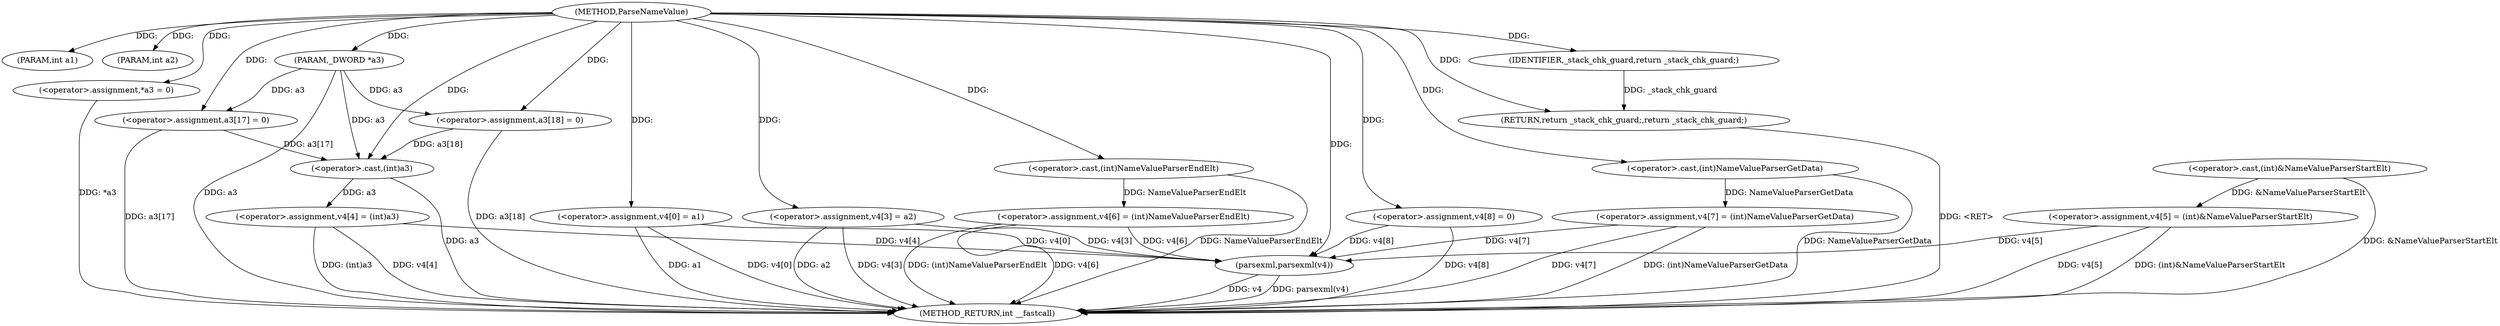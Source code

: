 digraph ParseNameValue {  
"1000102" [label = "(METHOD,ParseNameValue)" ]
"1000170" [label = "(METHOD_RETURN,int __fastcall)" ]
"1000103" [label = "(PARAM,int a1)" ]
"1000104" [label = "(PARAM,int a2)" ]
"1000105" [label = "(PARAM,_DWORD *a3)" ]
"1000108" [label = "(<operator>.assignment,*a3 = 0)" ]
"1000112" [label = "(<operator>.assignment,a3[17] = 0)" ]
"1000117" [label = "(<operator>.assignment,a3[18] = 0)" ]
"1000122" [label = "(<operator>.assignment,v4[0] = a1)" ]
"1000127" [label = "(<operator>.assignment,v4[3] = a2)" ]
"1000132" [label = "(<operator>.assignment,v4[4] = (int)a3)" ]
"1000136" [label = "(<operator>.cast,(int)a3)" ]
"1000139" [label = "(<operator>.assignment,v4[5] = (int)&NameValueParserStartElt)" ]
"1000143" [label = "(<operator>.cast,(int)&NameValueParserStartElt)" ]
"1000147" [label = "(<operator>.assignment,v4[6] = (int)NameValueParserEndElt)" ]
"1000151" [label = "(<operator>.cast,(int)NameValueParserEndElt)" ]
"1000154" [label = "(<operator>.assignment,v4[7] = (int)NameValueParserGetData)" ]
"1000158" [label = "(<operator>.cast,(int)NameValueParserGetData)" ]
"1000161" [label = "(<operator>.assignment,v4[8] = 0)" ]
"1000166" [label = "(parsexml,parsexml(v4))" ]
"1000168" [label = "(RETURN,return _stack_chk_guard;,return _stack_chk_guard;)" ]
"1000169" [label = "(IDENTIFIER,_stack_chk_guard,return _stack_chk_guard;)" ]
  "1000166" -> "1000170"  [ label = "DDG: v4"] 
  "1000154" -> "1000170"  [ label = "DDG: (int)NameValueParserGetData"] 
  "1000136" -> "1000170"  [ label = "DDG: a3"] 
  "1000127" -> "1000170"  [ label = "DDG: a2"] 
  "1000122" -> "1000170"  [ label = "DDG: a1"] 
  "1000158" -> "1000170"  [ label = "DDG: NameValueParserGetData"] 
  "1000132" -> "1000170"  [ label = "DDG: (int)a3"] 
  "1000139" -> "1000170"  [ label = "DDG: (int)&NameValueParserStartElt"] 
  "1000112" -> "1000170"  [ label = "DDG: a3[17]"] 
  "1000127" -> "1000170"  [ label = "DDG: v4[3]"] 
  "1000108" -> "1000170"  [ label = "DDG: *a3"] 
  "1000166" -> "1000170"  [ label = "DDG: parsexml(v4)"] 
  "1000117" -> "1000170"  [ label = "DDG: a3[18]"] 
  "1000105" -> "1000170"  [ label = "DDG: a3"] 
  "1000151" -> "1000170"  [ label = "DDG: NameValueParserEndElt"] 
  "1000132" -> "1000170"  [ label = "DDG: v4[4]"] 
  "1000147" -> "1000170"  [ label = "DDG: v4[6]"] 
  "1000154" -> "1000170"  [ label = "DDG: v4[7]"] 
  "1000139" -> "1000170"  [ label = "DDG: v4[5]"] 
  "1000143" -> "1000170"  [ label = "DDG: &NameValueParserStartElt"] 
  "1000122" -> "1000170"  [ label = "DDG: v4[0]"] 
  "1000161" -> "1000170"  [ label = "DDG: v4[8]"] 
  "1000147" -> "1000170"  [ label = "DDG: (int)NameValueParserEndElt"] 
  "1000168" -> "1000170"  [ label = "DDG: <RET>"] 
  "1000102" -> "1000103"  [ label = "DDG: "] 
  "1000102" -> "1000104"  [ label = "DDG: "] 
  "1000102" -> "1000105"  [ label = "DDG: "] 
  "1000102" -> "1000108"  [ label = "DDG: "] 
  "1000102" -> "1000112"  [ label = "DDG: "] 
  "1000105" -> "1000112"  [ label = "DDG: a3"] 
  "1000102" -> "1000117"  [ label = "DDG: "] 
  "1000105" -> "1000117"  [ label = "DDG: a3"] 
  "1000102" -> "1000122"  [ label = "DDG: "] 
  "1000102" -> "1000127"  [ label = "DDG: "] 
  "1000136" -> "1000132"  [ label = "DDG: a3"] 
  "1000112" -> "1000136"  [ label = "DDG: a3[17]"] 
  "1000117" -> "1000136"  [ label = "DDG: a3[18]"] 
  "1000105" -> "1000136"  [ label = "DDG: a3"] 
  "1000102" -> "1000136"  [ label = "DDG: "] 
  "1000143" -> "1000139"  [ label = "DDG: &NameValueParserStartElt"] 
  "1000151" -> "1000147"  [ label = "DDG: NameValueParserEndElt"] 
  "1000102" -> "1000151"  [ label = "DDG: "] 
  "1000158" -> "1000154"  [ label = "DDG: NameValueParserGetData"] 
  "1000102" -> "1000158"  [ label = "DDG: "] 
  "1000102" -> "1000161"  [ label = "DDG: "] 
  "1000127" -> "1000166"  [ label = "DDG: v4[3]"] 
  "1000132" -> "1000166"  [ label = "DDG: v4[4]"] 
  "1000139" -> "1000166"  [ label = "DDG: v4[5]"] 
  "1000122" -> "1000166"  [ label = "DDG: v4[0]"] 
  "1000161" -> "1000166"  [ label = "DDG: v4[8]"] 
  "1000147" -> "1000166"  [ label = "DDG: v4[6]"] 
  "1000154" -> "1000166"  [ label = "DDG: v4[7]"] 
  "1000102" -> "1000166"  [ label = "DDG: "] 
  "1000169" -> "1000168"  [ label = "DDG: _stack_chk_guard"] 
  "1000102" -> "1000168"  [ label = "DDG: "] 
  "1000102" -> "1000169"  [ label = "DDG: "] 
}
